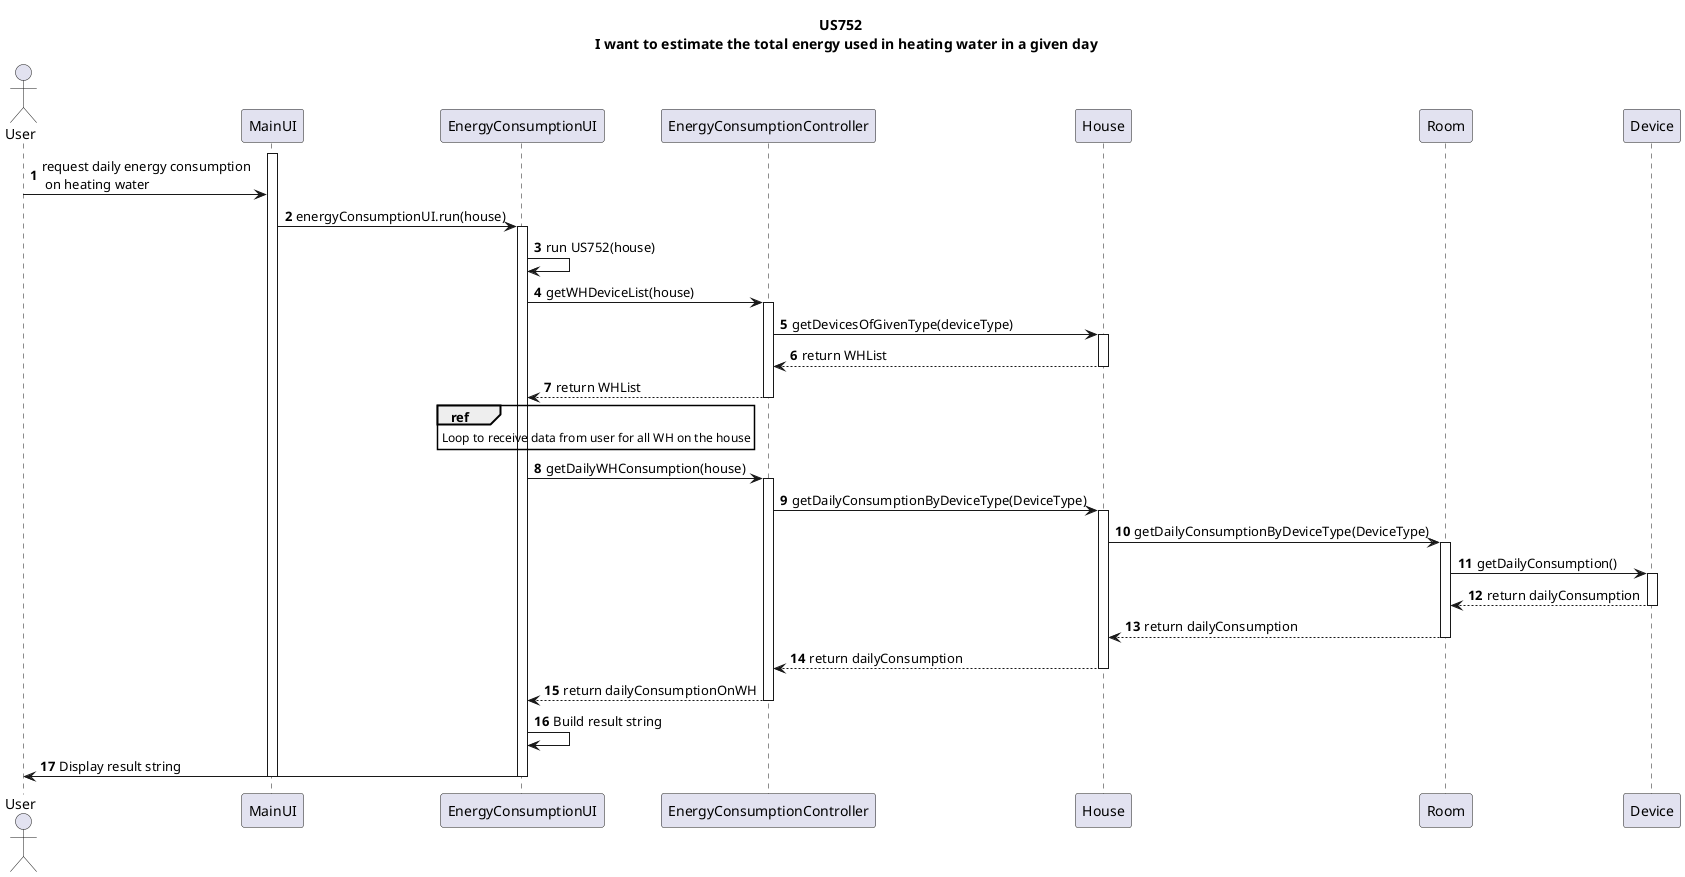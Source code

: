 @startuml

title US752 \n  I want to estimate the total energy used in heating water in a given day

autonumber


actor User
activate MainUI
User -> MainUI: request daily energy consumption\n on heating water

MainUI -> EnergyConsumptionUI:  energyConsumptionUI.run(house)

activate EnergyConsumptionUI
EnergyConsumptionUI -> EnergyConsumptionUI: run US752(house)

EnergyConsumptionUI -> EnergyConsumptionController: getWHDeviceList(house)
activate EnergyConsumptionController
EnergyConsumptionController -> House: getDevicesOfGivenType(deviceType)
activate House
House --> EnergyConsumptionController: return WHList
deactivate House
EnergyConsumptionController --> EnergyConsumptionUI: return WHList
deactivate EnergyConsumptionController

ref over EnergyConsumptionUI
Loop to receive data from user for all WH on the house
end


EnergyConsumptionUI -> EnergyConsumptionController: getDailyWHConsumption(house)
activate EnergyConsumptionController
EnergyConsumptionController -> House: getDailyConsumptionByDeviceType(DeviceType)
activate House
House -> Room: getDailyConsumptionByDeviceType(DeviceType)
activate Room
Room -> Device: getDailyConsumption()
activate Device
Device --> Room: return dailyConsumption
deactivate Device
Room --> House: return dailyConsumption
deactivate Room
House --> EnergyConsumptionController: return dailyConsumption
deactivate House
EnergyConsumptionController --> EnergyConsumptionUI: return dailyConsumptionOnWH
deactivate EnergyConsumptionController
EnergyConsumptionUI -> EnergyConsumptionUI: Build result string
EnergyConsumptionUI -> User: Display result string
deactivate EnergyConsumptionUI
deactivate MainUI
@enduml